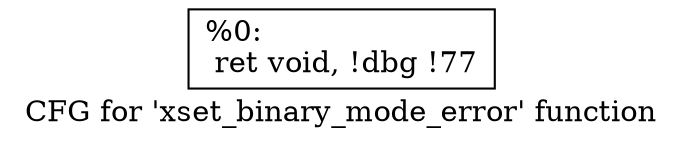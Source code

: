 digraph "CFG for 'xset_binary_mode_error' function" {
	label="CFG for 'xset_binary_mode_error' function";

	Node0xcd2fe0 [shape=record,label="{%0:\l  ret void, !dbg !77\l}"];
}
